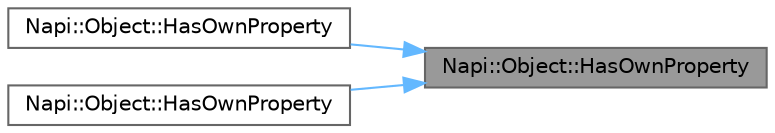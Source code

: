 digraph "Napi::Object::HasOwnProperty"
{
 // LATEX_PDF_SIZE
  bgcolor="transparent";
  edge [fontname=Helvetica,fontsize=10,labelfontname=Helvetica,labelfontsize=10];
  node [fontname=Helvetica,fontsize=10,shape=box,height=0.2,width=0.4];
  rankdir="RL";
  Node1 [id="Node000001",label="Napi::Object::HasOwnProperty",height=0.2,width=0.4,color="gray40", fillcolor="grey60", style="filled", fontcolor="black",tooltip="Checks whether a own property is present."];
  Node1 -> Node2 [id="edge1_Node000001_Node000002",dir="back",color="steelblue1",style="solid",tooltip=" "];
  Node2 [id="Node000002",label="Napi::Object::HasOwnProperty",height=0.2,width=0.4,color="grey40", fillcolor="white", style="filled",URL="$class_napi_1_1_object.html#af96f872e8681f8820c436d1b24953ed5",tooltip="Checks whether a own property is present."];
  Node1 -> Node3 [id="edge2_Node000001_Node000003",dir="back",color="steelblue1",style="solid",tooltip=" "];
  Node3 [id="Node000003",label="Napi::Object::HasOwnProperty",height=0.2,width=0.4,color="grey40", fillcolor="white", style="filled",URL="$class_napi_1_1_object.html#aab3d54565a03a5244fe18b2ebfafb28a",tooltip="Checks whether a own property is present."];
}
